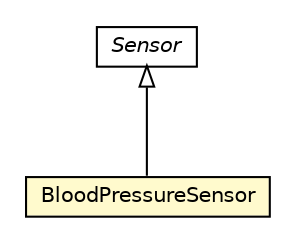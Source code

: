 #!/usr/local/bin/dot
#
# Class diagram 
# Generated by UMLGraph version R5_6-24-gf6e263 (http://www.umlgraph.org/)
#

digraph G {
	edge [fontname="Helvetica",fontsize=10,labelfontname="Helvetica",labelfontsize=10];
	node [fontname="Helvetica",fontsize=10,shape=plaintext];
	nodesep=0.25;
	ranksep=0.5;
	// org.universAAL.ontology.device.Sensor
	c2323660 [label=<<table title="org.universAAL.ontology.device.Sensor" border="0" cellborder="1" cellspacing="0" cellpadding="2" port="p" href="../device/Sensor.html">
		<tr><td><table border="0" cellspacing="0" cellpadding="1">
<tr><td align="center" balign="center"><font face="Helvetica-Oblique"> Sensor </font></td></tr>
		</table></td></tr>
		</table>>, URL="../device/Sensor.html", fontname="Helvetica", fontcolor="black", fontsize=10.0];
	// org.universAAL.ontology.personalhealthdevice.BloodPressureSensor
	c2323941 [label=<<table title="org.universAAL.ontology.personalhealthdevice.BloodPressureSensor" border="0" cellborder="1" cellspacing="0" cellpadding="2" port="p" bgcolor="lemonChiffon" href="./BloodPressureSensor.html">
		<tr><td><table border="0" cellspacing="0" cellpadding="1">
<tr><td align="center" balign="center"> BloodPressureSensor </td></tr>
		</table></td></tr>
		</table>>, URL="./BloodPressureSensor.html", fontname="Helvetica", fontcolor="black", fontsize=10.0];
	//org.universAAL.ontology.personalhealthdevice.BloodPressureSensor extends org.universAAL.ontology.device.Sensor
	c2323660:p -> c2323941:p [dir=back,arrowtail=empty];
}

